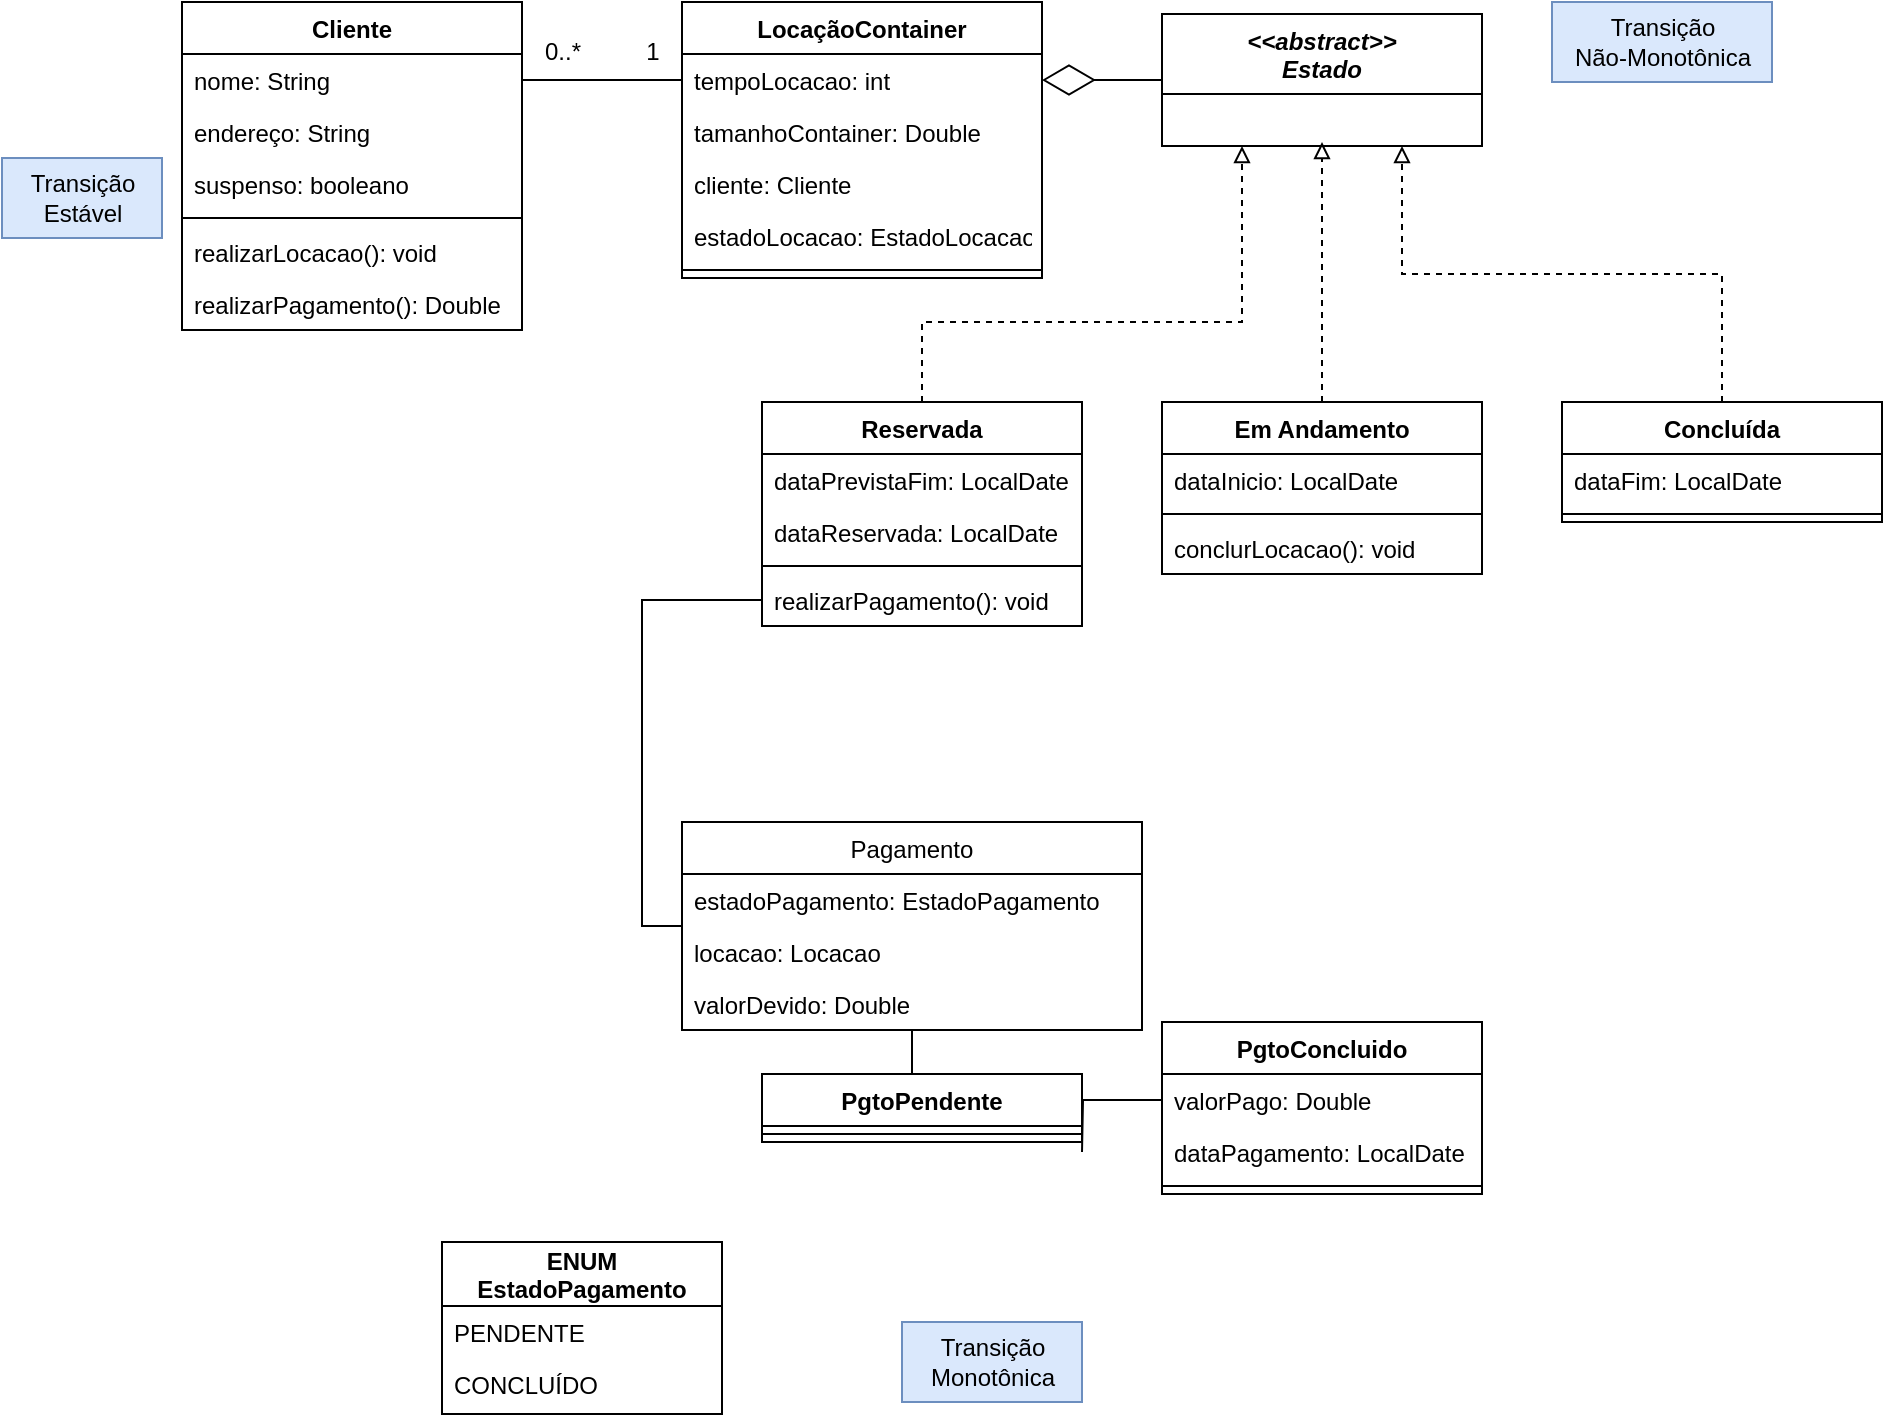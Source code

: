 <mxfile version="20.2.8" type="device"><diagram id="CdbII4XdAh9StpkadLRi" name="Page-1"><mxGraphModel dx="472" dy="614" grid="1" gridSize="10" guides="1" tooltips="1" connect="1" arrows="1" fold="1" page="1" pageScale="1" pageWidth="1169" pageHeight="827" math="0" shadow="0"><root><mxCell id="0"/><mxCell id="1" parent="0"/><mxCell id="29gWBiNUTub8luKUOy6Y-1" value="LocaçãoContainer" style="swimlane;fontStyle=1;align=center;verticalAlign=top;childLayout=stackLayout;horizontal=1;startSize=26;horizontalStack=0;resizeParent=1;resizeParentMax=0;resizeLast=0;collapsible=1;marginBottom=0;" vertex="1" parent="1"><mxGeometry x="450" y="40" width="180" height="138" as="geometry"/></mxCell><mxCell id="29gWBiNUTub8luKUOy6Y-54" value="tempoLocacao: int" style="text;strokeColor=none;fillColor=none;align=left;verticalAlign=top;spacingLeft=4;spacingRight=4;overflow=hidden;rotatable=0;points=[[0,0.5],[1,0.5]];portConstraint=eastwest;" vertex="1" parent="29gWBiNUTub8luKUOy6Y-1"><mxGeometry y="26" width="180" height="26" as="geometry"/></mxCell><mxCell id="29gWBiNUTub8luKUOy6Y-2" value="tamanhoContainer: Double" style="text;strokeColor=none;fillColor=none;align=left;verticalAlign=top;spacingLeft=4;spacingRight=4;overflow=hidden;rotatable=0;points=[[0,0.5],[1,0.5]];portConstraint=eastwest;" vertex="1" parent="29gWBiNUTub8luKUOy6Y-1"><mxGeometry y="52" width="180" height="26" as="geometry"/></mxCell><mxCell id="29gWBiNUTub8luKUOy6Y-66" value="cliente: Cliente" style="text;strokeColor=none;fillColor=none;align=left;verticalAlign=top;spacingLeft=4;spacingRight=4;overflow=hidden;rotatable=0;points=[[0,0.5],[1,0.5]];portConstraint=eastwest;" vertex="1" parent="29gWBiNUTub8luKUOy6Y-1"><mxGeometry y="78" width="180" height="26" as="geometry"/></mxCell><mxCell id="29gWBiNUTub8luKUOy6Y-67" value="estadoLocacao: EstadoLocacao" style="text;strokeColor=none;fillColor=none;align=left;verticalAlign=top;spacingLeft=4;spacingRight=4;overflow=hidden;rotatable=0;points=[[0,0.5],[1,0.5]];portConstraint=eastwest;" vertex="1" parent="29gWBiNUTub8luKUOy6Y-1"><mxGeometry y="104" width="180" height="26" as="geometry"/></mxCell><mxCell id="29gWBiNUTub8luKUOy6Y-3" value="" style="line;strokeWidth=1;fillColor=none;align=left;verticalAlign=middle;spacingTop=-1;spacingLeft=3;spacingRight=3;rotatable=0;labelPosition=right;points=[];portConstraint=eastwest;strokeColor=inherit;" vertex="1" parent="29gWBiNUTub8luKUOy6Y-1"><mxGeometry y="130" width="180" height="8" as="geometry"/></mxCell><mxCell id="29gWBiNUTub8luKUOy6Y-5" value="&lt;&lt;abstract&gt;&gt;&#10;Estado" style="swimlane;fontStyle=3;childLayout=stackLayout;horizontal=1;startSize=40;fillColor=none;horizontalStack=0;resizeParent=1;resizeParentMax=0;resizeLast=0;collapsible=1;marginBottom=0;" vertex="1" parent="1"><mxGeometry x="690" y="46" width="160" height="66" as="geometry"/></mxCell><mxCell id="29gWBiNUTub8luKUOy6Y-33" style="edgeStyle=orthogonalEdgeStyle;rounded=0;orthogonalLoop=1;jettySize=auto;html=1;exitX=0.5;exitY=0;exitDx=0;exitDy=0;endArrow=block;endFill=0;dashed=1;entryX=0.25;entryY=1;entryDx=0;entryDy=0;" edge="1" parent="1" source="29gWBiNUTub8luKUOy6Y-10" target="29gWBiNUTub8luKUOy6Y-5"><mxGeometry relative="1" as="geometry"><mxPoint x="690" y="93.0" as="targetPoint"/><Array as="points"><mxPoint x="570" y="200"/><mxPoint x="730" y="200"/></Array></mxGeometry></mxCell><mxCell id="29gWBiNUTub8luKUOy6Y-10" value="Reservada" style="swimlane;fontStyle=1;align=center;verticalAlign=top;childLayout=stackLayout;horizontal=1;startSize=26;horizontalStack=0;resizeParent=1;resizeParentMax=0;resizeLast=0;collapsible=1;marginBottom=0;" vertex="1" parent="1"><mxGeometry x="490" y="240" width="160" height="112" as="geometry"/></mxCell><mxCell id="29gWBiNUTub8luKUOy6Y-60" value="dataPrevistaFim: LocalDate" style="text;strokeColor=none;fillColor=none;align=left;verticalAlign=top;spacingLeft=4;spacingRight=4;overflow=hidden;rotatable=0;points=[[0,0.5],[1,0.5]];portConstraint=eastwest;" vertex="1" parent="29gWBiNUTub8luKUOy6Y-10"><mxGeometry y="26" width="160" height="26" as="geometry"/></mxCell><mxCell id="29gWBiNUTub8luKUOy6Y-11" value="dataReservada: LocalDate" style="text;strokeColor=none;fillColor=none;align=left;verticalAlign=top;spacingLeft=4;spacingRight=4;overflow=hidden;rotatable=0;points=[[0,0.5],[1,0.5]];portConstraint=eastwest;" vertex="1" parent="29gWBiNUTub8luKUOy6Y-10"><mxGeometry y="52" width="160" height="26" as="geometry"/></mxCell><mxCell id="29gWBiNUTub8luKUOy6Y-12" value="" style="line;strokeWidth=1;fillColor=none;align=left;verticalAlign=middle;spacingTop=-1;spacingLeft=3;spacingRight=3;rotatable=0;labelPosition=right;points=[];portConstraint=eastwest;strokeColor=inherit;" vertex="1" parent="29gWBiNUTub8luKUOy6Y-10"><mxGeometry y="78" width="160" height="8" as="geometry"/></mxCell><mxCell id="29gWBiNUTub8luKUOy6Y-56" value="realizarPagamento(): void" style="text;strokeColor=none;fillColor=none;align=left;verticalAlign=top;spacingLeft=4;spacingRight=4;overflow=hidden;rotatable=0;points=[[0,0.5],[1,0.5]];portConstraint=eastwest;" vertex="1" parent="29gWBiNUTub8luKUOy6Y-10"><mxGeometry y="86" width="160" height="26" as="geometry"/></mxCell><mxCell id="29gWBiNUTub8luKUOy6Y-34" style="edgeStyle=orthogonalEdgeStyle;rounded=0;orthogonalLoop=1;jettySize=auto;html=1;exitX=0.5;exitY=0;exitDx=0;exitDy=0;dashed=1;endArrow=block;endFill=0;" edge="1" parent="1" source="29gWBiNUTub8luKUOy6Y-14"><mxGeometry relative="1" as="geometry"><mxPoint x="770" y="110" as="targetPoint"/></mxGeometry></mxCell><mxCell id="29gWBiNUTub8luKUOy6Y-14" value="Em Andamento" style="swimlane;fontStyle=1;align=center;verticalAlign=top;childLayout=stackLayout;horizontal=1;startSize=26;horizontalStack=0;resizeParent=1;resizeParentMax=0;resizeLast=0;collapsible=1;marginBottom=0;" vertex="1" parent="1"><mxGeometry x="690" y="240" width="160" height="86" as="geometry"/></mxCell><mxCell id="29gWBiNUTub8luKUOy6Y-15" value="dataInicio: LocalDate" style="text;strokeColor=none;fillColor=none;align=left;verticalAlign=top;spacingLeft=4;spacingRight=4;overflow=hidden;rotatable=0;points=[[0,0.5],[1,0.5]];portConstraint=eastwest;" vertex="1" parent="29gWBiNUTub8luKUOy6Y-14"><mxGeometry y="26" width="160" height="26" as="geometry"/></mxCell><mxCell id="29gWBiNUTub8luKUOy6Y-16" value="" style="line;strokeWidth=1;fillColor=none;align=left;verticalAlign=middle;spacingTop=-1;spacingLeft=3;spacingRight=3;rotatable=0;labelPosition=right;points=[];portConstraint=eastwest;strokeColor=inherit;" vertex="1" parent="29gWBiNUTub8luKUOy6Y-14"><mxGeometry y="52" width="160" height="8" as="geometry"/></mxCell><mxCell id="29gWBiNUTub8luKUOy6Y-61" value="conclurLocacao(): void" style="text;strokeColor=none;fillColor=none;align=left;verticalAlign=top;spacingLeft=4;spacingRight=4;overflow=hidden;rotatable=0;points=[[0,0.5],[1,0.5]];portConstraint=eastwest;" vertex="1" parent="29gWBiNUTub8luKUOy6Y-14"><mxGeometry y="60" width="160" height="26" as="geometry"/></mxCell><mxCell id="29gWBiNUTub8luKUOy6Y-35" style="edgeStyle=orthogonalEdgeStyle;rounded=0;orthogonalLoop=1;jettySize=auto;html=1;exitX=0.5;exitY=0;exitDx=0;exitDy=0;dashed=1;endArrow=block;endFill=0;entryX=0.75;entryY=1;entryDx=0;entryDy=0;" edge="1" parent="1" source="29gWBiNUTub8luKUOy6Y-18" target="29gWBiNUTub8luKUOy6Y-5"><mxGeometry relative="1" as="geometry"><mxPoint x="850" y="93.0" as="targetPoint"/></mxGeometry></mxCell><mxCell id="29gWBiNUTub8luKUOy6Y-18" value="Concluída" style="swimlane;fontStyle=1;align=center;verticalAlign=top;childLayout=stackLayout;horizontal=1;startSize=26;horizontalStack=0;resizeParent=1;resizeParentMax=0;resizeLast=0;collapsible=1;marginBottom=0;" vertex="1" parent="1"><mxGeometry x="890" y="240" width="160" height="60" as="geometry"/></mxCell><mxCell id="29gWBiNUTub8luKUOy6Y-19" value="dataFim: LocalDate" style="text;strokeColor=none;fillColor=none;align=left;verticalAlign=top;spacingLeft=4;spacingRight=4;overflow=hidden;rotatable=0;points=[[0,0.5],[1,0.5]];portConstraint=eastwest;" vertex="1" parent="29gWBiNUTub8luKUOy6Y-18"><mxGeometry y="26" width="160" height="26" as="geometry"/></mxCell><mxCell id="29gWBiNUTub8luKUOy6Y-20" value="" style="line;strokeWidth=1;fillColor=none;align=left;verticalAlign=middle;spacingTop=-1;spacingLeft=3;spacingRight=3;rotatable=0;labelPosition=right;points=[];portConstraint=eastwest;strokeColor=inherit;" vertex="1" parent="29gWBiNUTub8luKUOy6Y-18"><mxGeometry y="52" width="160" height="8" as="geometry"/></mxCell><mxCell id="29gWBiNUTub8luKUOy6Y-73" style="edgeStyle=orthogonalEdgeStyle;rounded=0;orthogonalLoop=1;jettySize=auto;html=1;exitX=0.5;exitY=0;exitDx=0;exitDy=0;entryX=0.5;entryY=1;entryDx=0;entryDy=0;endArrow=none;endFill=0;" edge="1" parent="1" source="29gWBiNUTub8luKUOy6Y-22" target="29gWBiNUTub8luKUOy6Y-69"><mxGeometry relative="1" as="geometry"/></mxCell><mxCell id="29gWBiNUTub8luKUOy6Y-22" value="PgtoPendente" style="swimlane;fontStyle=1;align=center;verticalAlign=top;childLayout=stackLayout;horizontal=1;startSize=26;horizontalStack=0;resizeParent=1;resizeParentMax=0;resizeLast=0;collapsible=1;marginBottom=0;" vertex="1" parent="1"><mxGeometry x="490" y="576" width="160" height="34" as="geometry"/></mxCell><mxCell id="29gWBiNUTub8luKUOy6Y-24" value="" style="line;strokeWidth=1;fillColor=none;align=left;verticalAlign=middle;spacingTop=-1;spacingLeft=3;spacingRight=3;rotatable=0;labelPosition=right;points=[];portConstraint=eastwest;strokeColor=inherit;" vertex="1" parent="29gWBiNUTub8luKUOy6Y-22"><mxGeometry y="26" width="160" height="8" as="geometry"/></mxCell><mxCell id="29gWBiNUTub8luKUOy6Y-26" value="PgtoConcluido" style="swimlane;fontStyle=1;align=center;verticalAlign=top;childLayout=stackLayout;horizontal=1;startSize=26;horizontalStack=0;resizeParent=1;resizeParentMax=0;resizeLast=0;collapsible=1;marginBottom=0;" vertex="1" parent="1"><mxGeometry x="690" y="550" width="160" height="86" as="geometry"/></mxCell><mxCell id="29gWBiNUTub8luKUOy6Y-27" value="valorPago: Double" style="text;strokeColor=none;fillColor=none;align=left;verticalAlign=top;spacingLeft=4;spacingRight=4;overflow=hidden;rotatable=0;points=[[0,0.5],[1,0.5]];portConstraint=eastwest;" vertex="1" parent="29gWBiNUTub8luKUOy6Y-26"><mxGeometry y="26" width="160" height="26" as="geometry"/></mxCell><mxCell id="29gWBiNUTub8luKUOy6Y-50" value="dataPagamento: LocalDate" style="text;strokeColor=none;fillColor=none;align=left;verticalAlign=top;spacingLeft=4;spacingRight=4;overflow=hidden;rotatable=0;points=[[0,0.5],[1,0.5]];portConstraint=eastwest;" vertex="1" parent="29gWBiNUTub8luKUOy6Y-26"><mxGeometry y="52" width="160" height="26" as="geometry"/></mxCell><mxCell id="29gWBiNUTub8luKUOy6Y-28" value="" style="line;strokeWidth=1;fillColor=none;align=left;verticalAlign=middle;spacingTop=-1;spacingLeft=3;spacingRight=3;rotatable=0;labelPosition=right;points=[];portConstraint=eastwest;strokeColor=inherit;" vertex="1" parent="29gWBiNUTub8luKUOy6Y-26"><mxGeometry y="78" width="160" height="8" as="geometry"/></mxCell><mxCell id="29gWBiNUTub8luKUOy6Y-37" style="edgeStyle=orthogonalEdgeStyle;rounded=0;orthogonalLoop=1;jettySize=auto;html=1;exitX=1;exitY=0.5;exitDx=0;exitDy=0;entryX=0;entryY=0.5;entryDx=0;entryDy=0;endArrow=none;endFill=0;" edge="1" parent="1" target="29gWBiNUTub8luKUOy6Y-27"><mxGeometry relative="1" as="geometry"><mxPoint x="650" y="615.0" as="sourcePoint"/></mxGeometry></mxCell><mxCell id="29gWBiNUTub8luKUOy6Y-38" value="Transição&lt;br&gt;Não-Monotônica" style="text;html=1;align=center;verticalAlign=middle;resizable=0;points=[];autosize=1;strokeColor=#6c8ebf;fillColor=#dae8fc;" vertex="1" parent="1"><mxGeometry x="885" y="40" width="110" height="40" as="geometry"/></mxCell><mxCell id="29gWBiNUTub8luKUOy6Y-39" value="Transição&lt;br&gt;Monotônica" style="text;html=1;align=center;verticalAlign=middle;resizable=0;points=[];autosize=1;strokeColor=#6c8ebf;fillColor=#dae8fc;" vertex="1" parent="1"><mxGeometry x="560" y="700" width="90" height="40" as="geometry"/></mxCell><mxCell id="29gWBiNUTub8luKUOy6Y-40" value="Cliente" style="swimlane;fontStyle=1;align=center;verticalAlign=top;childLayout=stackLayout;horizontal=1;startSize=26;horizontalStack=0;resizeParent=1;resizeParentMax=0;resizeLast=0;collapsible=1;marginBottom=0;" vertex="1" parent="1"><mxGeometry x="200" y="40" width="170" height="164" as="geometry"/></mxCell><mxCell id="29gWBiNUTub8luKUOy6Y-41" value="nome: String" style="text;strokeColor=none;fillColor=none;align=left;verticalAlign=top;spacingLeft=4;spacingRight=4;overflow=hidden;rotatable=0;points=[[0,0.5],[1,0.5]];portConstraint=eastwest;" vertex="1" parent="29gWBiNUTub8luKUOy6Y-40"><mxGeometry y="26" width="170" height="26" as="geometry"/></mxCell><mxCell id="29gWBiNUTub8luKUOy6Y-44" value="endereço: String" style="text;strokeColor=none;fillColor=none;align=left;verticalAlign=top;spacingLeft=4;spacingRight=4;overflow=hidden;rotatable=0;points=[[0,0.5],[1,0.5]];portConstraint=eastwest;" vertex="1" parent="29gWBiNUTub8luKUOy6Y-40"><mxGeometry y="52" width="170" height="26" as="geometry"/></mxCell><mxCell id="29gWBiNUTub8luKUOy6Y-45" value="suspenso: booleano" style="text;strokeColor=none;fillColor=none;align=left;verticalAlign=top;spacingLeft=4;spacingRight=4;overflow=hidden;rotatable=0;points=[[0,0.5],[1,0.5]];portConstraint=eastwest;" vertex="1" parent="29gWBiNUTub8luKUOy6Y-40"><mxGeometry y="78" width="170" height="26" as="geometry"/></mxCell><mxCell id="29gWBiNUTub8luKUOy6Y-42" value="" style="line;strokeWidth=1;fillColor=none;align=left;verticalAlign=middle;spacingTop=-1;spacingLeft=3;spacingRight=3;rotatable=0;labelPosition=right;points=[];portConstraint=eastwest;strokeColor=inherit;" vertex="1" parent="29gWBiNUTub8luKUOy6Y-40"><mxGeometry y="104" width="170" height="8" as="geometry"/></mxCell><mxCell id="29gWBiNUTub8luKUOy6Y-43" value="realizarLocacao(): void" style="text;strokeColor=none;fillColor=none;align=left;verticalAlign=top;spacingLeft=4;spacingRight=4;overflow=hidden;rotatable=0;points=[[0,0.5],[1,0.5]];portConstraint=eastwest;" vertex="1" parent="29gWBiNUTub8luKUOy6Y-40"><mxGeometry y="112" width="170" height="26" as="geometry"/></mxCell><mxCell id="29gWBiNUTub8luKUOy6Y-52" value="realizarPagamento(): Double" style="text;strokeColor=none;fillColor=none;align=left;verticalAlign=top;spacingLeft=4;spacingRight=4;overflow=hidden;rotatable=0;points=[[0,0.5],[1,0.5]];portConstraint=eastwest;" vertex="1" parent="29gWBiNUTub8luKUOy6Y-40"><mxGeometry y="138" width="170" height="26" as="geometry"/></mxCell><mxCell id="29gWBiNUTub8luKUOy6Y-47" style="edgeStyle=orthogonalEdgeStyle;rounded=0;orthogonalLoop=1;jettySize=auto;html=1;exitX=0;exitY=0.5;exitDx=0;exitDy=0;entryX=1;entryY=0.5;entryDx=0;entryDy=0;endArrow=none;endFill=0;" edge="1" parent="1" source="29gWBiNUTub8luKUOy6Y-54" target="29gWBiNUTub8luKUOy6Y-41"><mxGeometry relative="1" as="geometry"/></mxCell><mxCell id="29gWBiNUTub8luKUOy6Y-48" value="Transição&lt;br&gt;Estável" style="text;html=1;align=center;verticalAlign=middle;resizable=0;points=[];autosize=1;strokeColor=#6c8ebf;fillColor=#dae8fc;" vertex="1" parent="1"><mxGeometry x="110" y="118" width="80" height="40" as="geometry"/></mxCell><mxCell id="29gWBiNUTub8luKUOy6Y-57" value="1" style="text;html=1;align=center;verticalAlign=middle;resizable=0;points=[];autosize=1;strokeColor=none;fillColor=none;" vertex="1" parent="1"><mxGeometry x="420" y="50" width="30" height="30" as="geometry"/></mxCell><mxCell id="29gWBiNUTub8luKUOy6Y-58" value="0..*" style="text;html=1;align=center;verticalAlign=middle;resizable=0;points=[];autosize=1;strokeColor=none;fillColor=none;" vertex="1" parent="1"><mxGeometry x="370" y="50" width="40" height="30" as="geometry"/></mxCell><mxCell id="29gWBiNUTub8luKUOy6Y-59" value="" style="endArrow=diamondThin;endFill=0;endSize=24;html=1;rounded=0;exitX=0;exitY=0.5;exitDx=0;exitDy=0;entryX=1;entryY=0.5;entryDx=0;entryDy=0;" edge="1" parent="1" source="29gWBiNUTub8luKUOy6Y-5" target="29gWBiNUTub8luKUOy6Y-54"><mxGeometry width="160" relative="1" as="geometry"><mxPoint x="220" y="320" as="sourcePoint"/><mxPoint x="380" y="320" as="targetPoint"/></mxGeometry></mxCell><mxCell id="29gWBiNUTub8luKUOy6Y-62" value="ENUM&#10;EstadoPagamento" style="swimlane;fontStyle=1;childLayout=stackLayout;horizontal=1;startSize=32;fillColor=none;horizontalStack=0;resizeParent=1;resizeParentMax=0;resizeLast=0;collapsible=1;marginBottom=0;" vertex="1" parent="1"><mxGeometry x="330" y="660" width="140" height="86" as="geometry"/></mxCell><mxCell id="29gWBiNUTub8luKUOy6Y-63" value="PENDENTE" style="text;strokeColor=none;fillColor=none;align=left;verticalAlign=top;spacingLeft=4;spacingRight=4;overflow=hidden;rotatable=0;points=[[0,0.5],[1,0.5]];portConstraint=eastwest;" vertex="1" parent="29gWBiNUTub8luKUOy6Y-62"><mxGeometry y="32" width="140" height="26" as="geometry"/></mxCell><mxCell id="29gWBiNUTub8luKUOy6Y-64" value="CONCLUÍDO" style="text;strokeColor=none;fillColor=none;align=left;verticalAlign=top;spacingLeft=4;spacingRight=4;overflow=hidden;rotatable=0;points=[[0,0.5],[1,0.5]];portConstraint=eastwest;" vertex="1" parent="29gWBiNUTub8luKUOy6Y-62"><mxGeometry y="58" width="140" height="28" as="geometry"/></mxCell><mxCell id="29gWBiNUTub8luKUOy6Y-69" value="Pagamento" style="swimlane;fontStyle=0;childLayout=stackLayout;horizontal=1;startSize=26;fillColor=none;horizontalStack=0;resizeParent=1;resizeParentMax=0;resizeLast=0;collapsible=1;marginBottom=0;" vertex="1" parent="1"><mxGeometry x="450" y="450" width="230" height="104" as="geometry"/></mxCell><mxCell id="29gWBiNUTub8luKUOy6Y-76" value="estadoPagamento: EstadoPagamento" style="text;strokeColor=none;fillColor=none;align=left;verticalAlign=top;spacingLeft=4;spacingRight=4;overflow=hidden;rotatable=0;points=[[0,0.5],[1,0.5]];portConstraint=eastwest;" vertex="1" parent="29gWBiNUTub8luKUOy6Y-69"><mxGeometry y="26" width="230" height="26" as="geometry"/></mxCell><mxCell id="29gWBiNUTub8luKUOy6Y-77" value="locacao: Locacao" style="text;strokeColor=none;fillColor=none;align=left;verticalAlign=top;spacingLeft=4;spacingRight=4;overflow=hidden;rotatable=0;points=[[0,0.5],[1,0.5]];portConstraint=eastwest;" vertex="1" parent="29gWBiNUTub8luKUOy6Y-69"><mxGeometry y="52" width="230" height="26" as="geometry"/></mxCell><mxCell id="29gWBiNUTub8luKUOy6Y-49" value="valorDevido: Double" style="text;strokeColor=none;fillColor=none;align=left;verticalAlign=top;spacingLeft=4;spacingRight=4;overflow=hidden;rotatable=0;points=[[0,0.5],[1,0.5]];portConstraint=eastwest;" vertex="1" parent="29gWBiNUTub8luKUOy6Y-69"><mxGeometry y="78" width="230" height="26" as="geometry"/></mxCell><mxCell id="29gWBiNUTub8luKUOy6Y-75" style="edgeStyle=orthogonalEdgeStyle;rounded=0;orthogonalLoop=1;jettySize=auto;html=1;exitX=0;exitY=0.5;exitDx=0;exitDy=0;entryX=0;entryY=0.5;entryDx=0;entryDy=0;endArrow=none;endFill=0;" edge="1" parent="1" source="29gWBiNUTub8luKUOy6Y-56" target="29gWBiNUTub8luKUOy6Y-69"><mxGeometry relative="1" as="geometry"/></mxCell></root></mxGraphModel></diagram></mxfile>